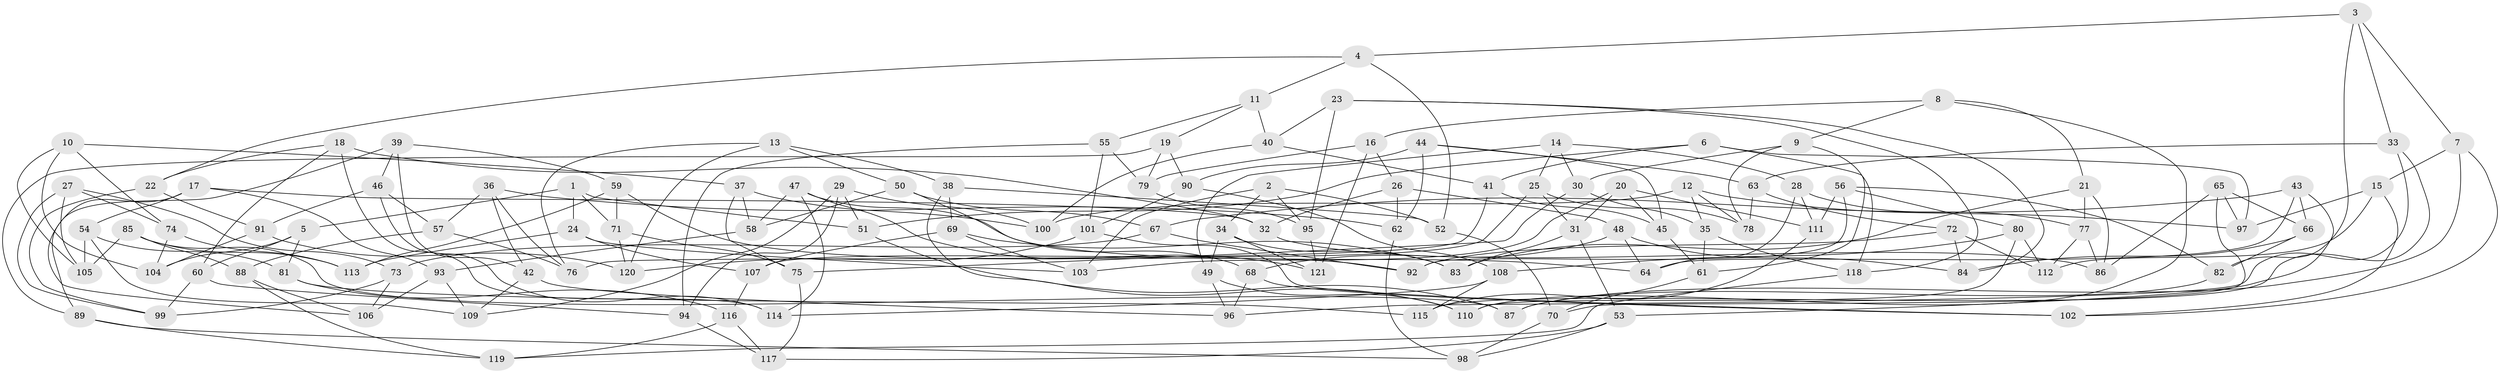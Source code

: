// Generated by graph-tools (version 1.1) at 2025/26/03/09/25 03:26:57]
// undirected, 121 vertices, 242 edges
graph export_dot {
graph [start="1"]
  node [color=gray90,style=filled];
  1;
  2;
  3;
  4;
  5;
  6;
  7;
  8;
  9;
  10;
  11;
  12;
  13;
  14;
  15;
  16;
  17;
  18;
  19;
  20;
  21;
  22;
  23;
  24;
  25;
  26;
  27;
  28;
  29;
  30;
  31;
  32;
  33;
  34;
  35;
  36;
  37;
  38;
  39;
  40;
  41;
  42;
  43;
  44;
  45;
  46;
  47;
  48;
  49;
  50;
  51;
  52;
  53;
  54;
  55;
  56;
  57;
  58;
  59;
  60;
  61;
  62;
  63;
  64;
  65;
  66;
  67;
  68;
  69;
  70;
  71;
  72;
  73;
  74;
  75;
  76;
  77;
  78;
  79;
  80;
  81;
  82;
  83;
  84;
  85;
  86;
  87;
  88;
  89;
  90;
  91;
  92;
  93;
  94;
  95;
  96;
  97;
  98;
  99;
  100;
  101;
  102;
  103;
  104;
  105;
  106;
  107;
  108;
  109;
  110;
  111;
  112;
  113;
  114;
  115;
  116;
  117;
  118;
  119;
  120;
  121;
  1 -- 51;
  1 -- 24;
  1 -- 5;
  1 -- 71;
  2 -- 52;
  2 -- 34;
  2 -- 103;
  2 -- 95;
  3 -- 4;
  3 -- 33;
  3 -- 82;
  3 -- 7;
  4 -- 52;
  4 -- 11;
  4 -- 22;
  5 -- 60;
  5 -- 81;
  5 -- 104;
  6 -- 118;
  6 -- 51;
  6 -- 97;
  6 -- 41;
  7 -- 87;
  7 -- 15;
  7 -- 102;
  8 -- 9;
  8 -- 110;
  8 -- 16;
  8 -- 21;
  9 -- 61;
  9 -- 78;
  9 -- 30;
  10 -- 105;
  10 -- 104;
  10 -- 37;
  10 -- 74;
  11 -- 55;
  11 -- 19;
  11 -- 40;
  12 -- 97;
  12 -- 78;
  12 -- 100;
  12 -- 35;
  13 -- 120;
  13 -- 38;
  13 -- 50;
  13 -- 76;
  14 -- 28;
  14 -- 49;
  14 -- 30;
  14 -- 25;
  15 -- 97;
  15 -- 102;
  15 -- 112;
  16 -- 26;
  16 -- 79;
  16 -- 121;
  17 -- 93;
  17 -- 32;
  17 -- 54;
  17 -- 106;
  18 -- 32;
  18 -- 22;
  18 -- 60;
  18 -- 114;
  19 -- 90;
  19 -- 89;
  19 -- 79;
  20 -- 45;
  20 -- 111;
  20 -- 103;
  20 -- 31;
  21 -- 86;
  21 -- 83;
  21 -- 77;
  22 -- 91;
  22 -- 99;
  23 -- 40;
  23 -- 95;
  23 -- 84;
  23 -- 118;
  24 -- 107;
  24 -- 113;
  24 -- 103;
  25 -- 107;
  25 -- 31;
  25 -- 78;
  26 -- 48;
  26 -- 62;
  26 -- 32;
  27 -- 105;
  27 -- 99;
  27 -- 74;
  27 -- 73;
  28 -- 111;
  28 -- 77;
  28 -- 64;
  29 -- 100;
  29 -- 51;
  29 -- 109;
  29 -- 94;
  30 -- 75;
  30 -- 35;
  31 -- 83;
  31 -- 53;
  32 -- 86;
  33 -- 96;
  33 -- 115;
  33 -- 63;
  34 -- 83;
  34 -- 121;
  34 -- 49;
  35 -- 118;
  35 -- 61;
  36 -- 42;
  36 -- 76;
  36 -- 62;
  36 -- 57;
  37 -- 58;
  37 -- 75;
  37 -- 100;
  38 -- 110;
  38 -- 69;
  38 -- 52;
  39 -- 89;
  39 -- 46;
  39 -- 42;
  39 -- 59;
  40 -- 41;
  40 -- 100;
  41 -- 76;
  41 -- 45;
  42 -- 96;
  42 -- 109;
  43 -- 66;
  43 -- 53;
  43 -- 67;
  43 -- 64;
  44 -- 63;
  44 -- 62;
  44 -- 90;
  44 -- 45;
  45 -- 61;
  46 -- 57;
  46 -- 91;
  46 -- 114;
  47 -- 58;
  47 -- 121;
  47 -- 64;
  47 -- 114;
  48 -- 84;
  48 -- 68;
  48 -- 64;
  49 -- 96;
  49 -- 110;
  50 -- 67;
  50 -- 58;
  50 -- 68;
  51 -- 87;
  52 -- 70;
  53 -- 117;
  53 -- 98;
  54 -- 109;
  54 -- 81;
  54 -- 105;
  55 -- 94;
  55 -- 101;
  55 -- 79;
  56 -- 111;
  56 -- 82;
  56 -- 80;
  56 -- 92;
  57 -- 76;
  57 -- 88;
  58 -- 93;
  59 -- 71;
  59 -- 92;
  59 -- 113;
  60 -- 94;
  60 -- 99;
  61 -- 70;
  62 -- 98;
  63 -- 78;
  63 -- 72;
  65 -- 66;
  65 -- 86;
  65 -- 97;
  65 -- 70;
  66 -- 82;
  66 -- 84;
  67 -- 73;
  67 -- 92;
  68 -- 102;
  68 -- 96;
  69 -- 103;
  69 -- 83;
  69 -- 107;
  70 -- 98;
  71 -- 120;
  71 -- 75;
  72 -- 84;
  72 -- 112;
  72 -- 92;
  73 -- 99;
  73 -- 106;
  74 -- 113;
  74 -- 104;
  75 -- 117;
  77 -- 86;
  77 -- 112;
  79 -- 95;
  80 -- 112;
  80 -- 108;
  80 -- 110;
  81 -- 116;
  81 -- 115;
  82 -- 87;
  85 -- 88;
  85 -- 105;
  85 -- 87;
  85 -- 113;
  88 -- 119;
  88 -- 106;
  89 -- 98;
  89 -- 119;
  90 -- 101;
  90 -- 108;
  91 -- 104;
  91 -- 120;
  93 -- 106;
  93 -- 109;
  94 -- 117;
  95 -- 121;
  101 -- 102;
  101 -- 120;
  107 -- 116;
  108 -- 115;
  108 -- 114;
  111 -- 115;
  116 -- 117;
  116 -- 119;
  118 -- 119;
}
